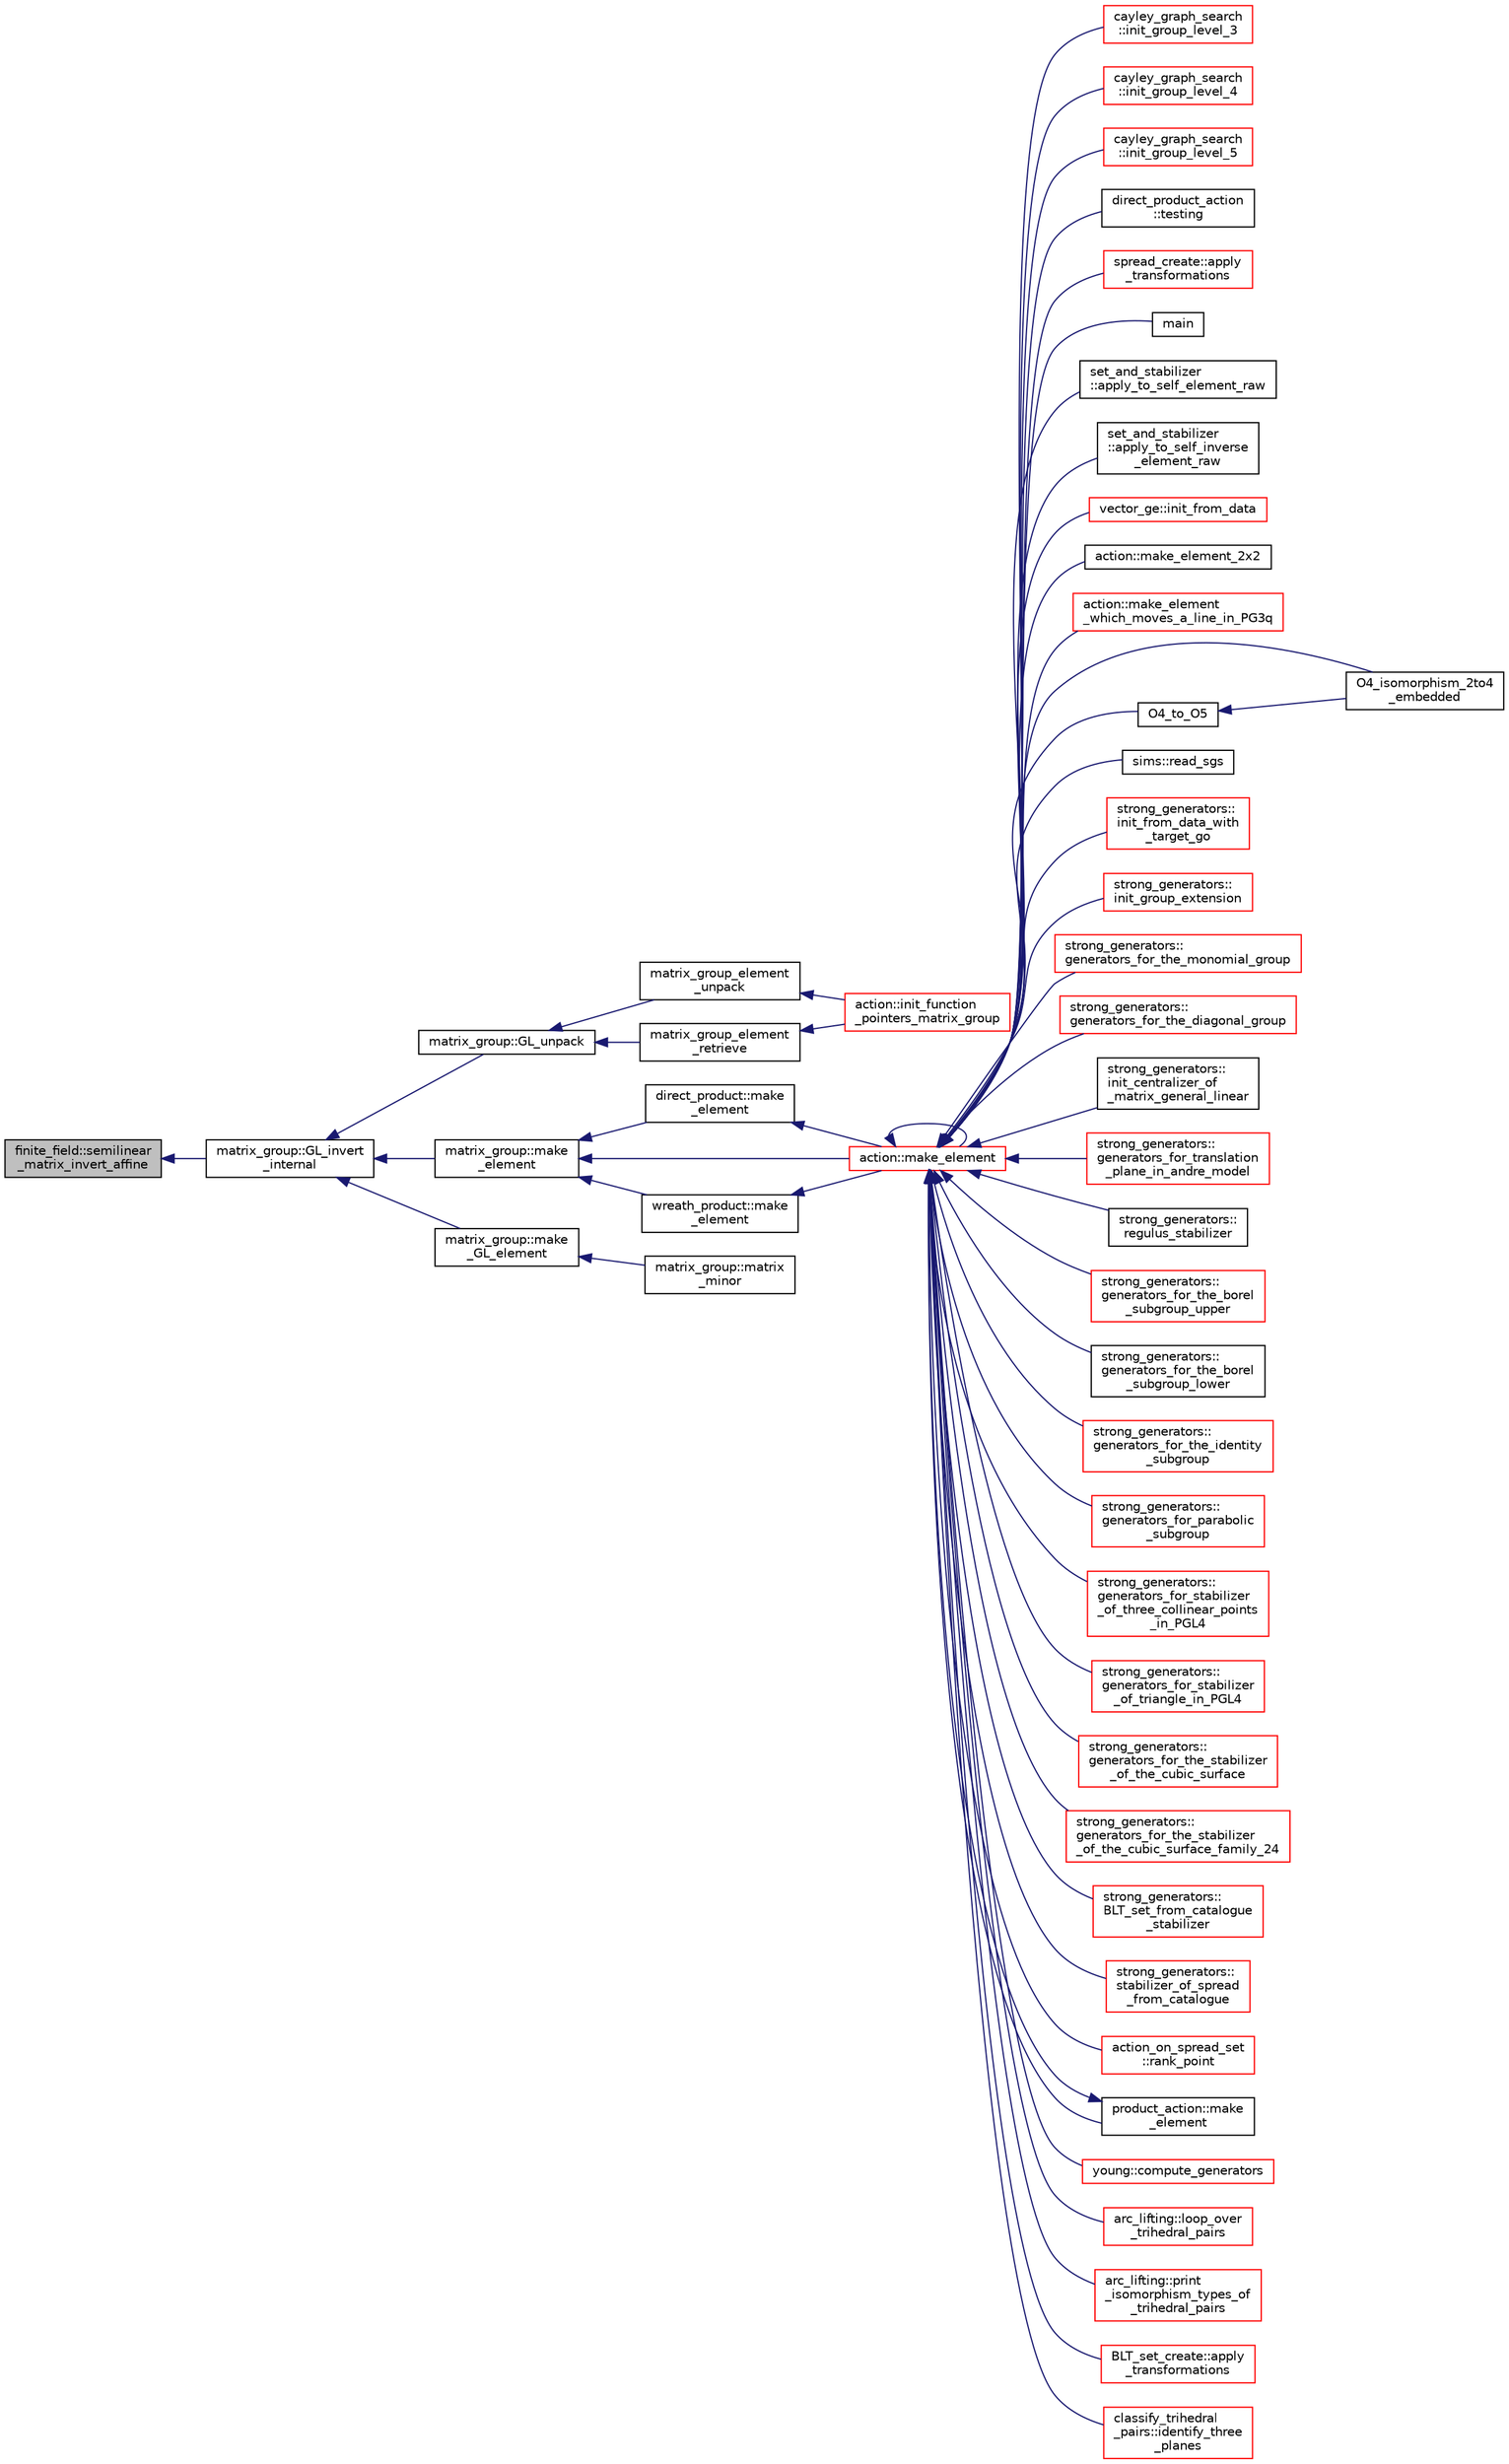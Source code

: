 digraph "finite_field::semilinear_matrix_invert_affine"
{
  edge [fontname="Helvetica",fontsize="10",labelfontname="Helvetica",labelfontsize="10"];
  node [fontname="Helvetica",fontsize="10",shape=record];
  rankdir="LR";
  Node18307 [label="finite_field::semilinear\l_matrix_invert_affine",height=0.2,width=0.4,color="black", fillcolor="grey75", style="filled", fontcolor="black"];
  Node18307 -> Node18308 [dir="back",color="midnightblue",fontsize="10",style="solid",fontname="Helvetica"];
  Node18308 [label="matrix_group::GL_invert\l_internal",height=0.2,width=0.4,color="black", fillcolor="white", style="filled",URL="$d3/ded/classmatrix__group.html#ab2b9f8046dee535722e07a92ec3ab0b6"];
  Node18308 -> Node18309 [dir="back",color="midnightblue",fontsize="10",style="solid",fontname="Helvetica"];
  Node18309 [label="matrix_group::GL_unpack",height=0.2,width=0.4,color="black", fillcolor="white", style="filled",URL="$d3/ded/classmatrix__group.html#ac6a8a5bf87707f613215662a2967fa18"];
  Node18309 -> Node18310 [dir="back",color="midnightblue",fontsize="10",style="solid",fontname="Helvetica"];
  Node18310 [label="matrix_group_element\l_unpack",height=0.2,width=0.4,color="black", fillcolor="white", style="filled",URL="$da/d0a/interface__matrix__group_8_c.html#a3821f8c9d4e26962410c97ad9772b3af"];
  Node18310 -> Node18311 [dir="back",color="midnightblue",fontsize="10",style="solid",fontname="Helvetica"];
  Node18311 [label="action::init_function\l_pointers_matrix_group",height=0.2,width=0.4,color="red", fillcolor="white", style="filled",URL="$d2/d86/classaction.html#a48cbc0106c21fdcb5ec74a9cf8f4e1d8"];
  Node18309 -> Node18353 [dir="back",color="midnightblue",fontsize="10",style="solid",fontname="Helvetica"];
  Node18353 [label="matrix_group_element\l_retrieve",height=0.2,width=0.4,color="black", fillcolor="white", style="filled",URL="$da/d0a/interface__matrix__group_8_c.html#aefc74c0503168b62ff732d3cc131fdc6"];
  Node18353 -> Node18311 [dir="back",color="midnightblue",fontsize="10",style="solid",fontname="Helvetica"];
  Node18308 -> Node18354 [dir="back",color="midnightblue",fontsize="10",style="solid",fontname="Helvetica"];
  Node18354 [label="matrix_group::make\l_element",height=0.2,width=0.4,color="black", fillcolor="white", style="filled",URL="$d3/ded/classmatrix__group.html#adf67c0031ec58afbbc545e65a1cf6845"];
  Node18354 -> Node18355 [dir="back",color="midnightblue",fontsize="10",style="solid",fontname="Helvetica"];
  Node18355 [label="direct_product::make\l_element",height=0.2,width=0.4,color="black", fillcolor="white", style="filled",URL="$dc/daf/classdirect__product.html#a776efa4be66f9b0481d1f012a14c9dde"];
  Node18355 -> Node18356 [dir="back",color="midnightblue",fontsize="10",style="solid",fontname="Helvetica"];
  Node18356 [label="action::make_element",height=0.2,width=0.4,color="red", fillcolor="white", style="filled",URL="$d2/d86/classaction.html#a920fa2a27583fb60bae10e7b282cdd1d"];
  Node18356 -> Node18357 [dir="back",color="midnightblue",fontsize="10",style="solid",fontname="Helvetica"];
  Node18357 [label="cayley_graph_search\l::init_group_level_3",height=0.2,width=0.4,color="red", fillcolor="white", style="filled",URL="$de/dae/classcayley__graph__search.html#a7c936e674e8ea64597fa37ae5aa71c71"];
  Node18356 -> Node18346 [dir="back",color="midnightblue",fontsize="10",style="solid",fontname="Helvetica"];
  Node18346 [label="cayley_graph_search\l::init_group_level_4",height=0.2,width=0.4,color="red", fillcolor="white", style="filled",URL="$de/dae/classcayley__graph__search.html#a6593f90cd91bea8c23fe71acca05655e"];
  Node18356 -> Node18351 [dir="back",color="midnightblue",fontsize="10",style="solid",fontname="Helvetica"];
  Node18351 [label="cayley_graph_search\l::init_group_level_5",height=0.2,width=0.4,color="red", fillcolor="white", style="filled",URL="$de/dae/classcayley__graph__search.html#ab4427f6ab65833dae31a18f44a5d6d7a"];
  Node18356 -> Node18358 [dir="back",color="midnightblue",fontsize="10",style="solid",fontname="Helvetica"];
  Node18358 [label="direct_product_action\l::testing",height=0.2,width=0.4,color="black", fillcolor="white", style="filled",URL="$d3/d78/classdirect__product__action.html#a343dbbfe1b3932d198bfa59b48c7026f"];
  Node18356 -> Node18359 [dir="back",color="midnightblue",fontsize="10",style="solid",fontname="Helvetica"];
  Node18359 [label="spread_create::apply\l_transformations",height=0.2,width=0.4,color="red", fillcolor="white", style="filled",URL="$de/d97/classspread__create.html#af324e4219cba2572fec394ef40e9ee88"];
  Node18356 -> Node18361 [dir="back",color="midnightblue",fontsize="10",style="solid",fontname="Helvetica"];
  Node18361 [label="main",height=0.2,width=0.4,color="black", fillcolor="white", style="filled",URL="$df/df8/surface__classify_8_c.html#a217dbf8b442f20279ea00b898af96f52"];
  Node18356 -> Node18362 [dir="back",color="midnightblue",fontsize="10",style="solid",fontname="Helvetica"];
  Node18362 [label="set_and_stabilizer\l::apply_to_self_element_raw",height=0.2,width=0.4,color="black", fillcolor="white", style="filled",URL="$de/df6/classset__and__stabilizer.html#aa7730cf2de0ea01c59c1fe9e3beeb550"];
  Node18356 -> Node18363 [dir="back",color="midnightblue",fontsize="10",style="solid",fontname="Helvetica"];
  Node18363 [label="set_and_stabilizer\l::apply_to_self_inverse\l_element_raw",height=0.2,width=0.4,color="black", fillcolor="white", style="filled",URL="$de/df6/classset__and__stabilizer.html#aefacb2c9fef9d9ae8224b38185e4eeda"];
  Node18356 -> Node18364 [dir="back",color="midnightblue",fontsize="10",style="solid",fontname="Helvetica"];
  Node18364 [label="vector_ge::init_from_data",height=0.2,width=0.4,color="red", fillcolor="white", style="filled",URL="$d4/d6e/classvector__ge.html#a44b1669e41321b41d93fb5cf957b8bc5"];
  Node18356 -> Node18377 [dir="back",color="midnightblue",fontsize="10",style="solid",fontname="Helvetica"];
  Node18377 [label="action::make_element_2x2",height=0.2,width=0.4,color="black", fillcolor="white", style="filled",URL="$d2/d86/classaction.html#a17fab7163af96b900aae4899bff7332f"];
  Node18356 -> Node18356 [dir="back",color="midnightblue",fontsize="10",style="solid",fontname="Helvetica"];
  Node18356 -> Node18378 [dir="back",color="midnightblue",fontsize="10",style="solid",fontname="Helvetica"];
  Node18378 [label="action::make_element\l_which_moves_a_line_in_PG3q",height=0.2,width=0.4,color="red", fillcolor="white", style="filled",URL="$d2/d86/classaction.html#a926b90c3aafacbf77ffd99d50a8408cb"];
  Node18356 -> Node18387 [dir="back",color="midnightblue",fontsize="10",style="solid",fontname="Helvetica"];
  Node18387 [label="O4_isomorphism_2to4\l_embedded",height=0.2,width=0.4,color="black", fillcolor="white", style="filled",URL="$dc/dd4/group__actions_8h.html#aa6a3808993602713a701a20d3905ebe1"];
  Node18356 -> Node18388 [dir="back",color="midnightblue",fontsize="10",style="solid",fontname="Helvetica"];
  Node18388 [label="O4_to_O5",height=0.2,width=0.4,color="black", fillcolor="white", style="filled",URL="$dc/dd4/group__actions_8h.html#af20467afc2151efb154c3c86ae5e1e5a"];
  Node18388 -> Node18387 [dir="back",color="midnightblue",fontsize="10",style="solid",fontname="Helvetica"];
  Node18356 -> Node18389 [dir="back",color="midnightblue",fontsize="10",style="solid",fontname="Helvetica"];
  Node18389 [label="sims::read_sgs",height=0.2,width=0.4,color="black", fillcolor="white", style="filled",URL="$d9/df3/classsims.html#acc819864b418090e81b8a060cdc384df"];
  Node18356 -> Node18390 [dir="back",color="midnightblue",fontsize="10",style="solid",fontname="Helvetica"];
  Node18390 [label="strong_generators::\linit_from_data_with\l_target_go",height=0.2,width=0.4,color="red", fillcolor="white", style="filled",URL="$dc/d09/classstrong__generators.html#a026182fcca35e7a95aa7583e716585e0"];
  Node18356 -> Node18392 [dir="back",color="midnightblue",fontsize="10",style="solid",fontname="Helvetica"];
  Node18392 [label="strong_generators::\linit_group_extension",height=0.2,width=0.4,color="red", fillcolor="white", style="filled",URL="$dc/d09/classstrong__generators.html#a5e889497cab5e9c522c8c4610ebb8328"];
  Node18356 -> Node18399 [dir="back",color="midnightblue",fontsize="10",style="solid",fontname="Helvetica"];
  Node18399 [label="strong_generators::\lgenerators_for_the_monomial_group",height=0.2,width=0.4,color="red", fillcolor="white", style="filled",URL="$dc/d09/classstrong__generators.html#a504b7cefda70b646b2064f80784d7f8a"];
  Node18356 -> Node18401 [dir="back",color="midnightblue",fontsize="10",style="solid",fontname="Helvetica"];
  Node18401 [label="strong_generators::\lgenerators_for_the_diagonal_group",height=0.2,width=0.4,color="red", fillcolor="white", style="filled",URL="$dc/d09/classstrong__generators.html#a560ff860f139f7f02f293fa7f5f01aff"];
  Node18356 -> Node18403 [dir="back",color="midnightblue",fontsize="10",style="solid",fontname="Helvetica"];
  Node18403 [label="strong_generators::\linit_centralizer_of\l_matrix_general_linear",height=0.2,width=0.4,color="black", fillcolor="white", style="filled",URL="$dc/d09/classstrong__generators.html#a32d3dac9a96e73497b2e8f822d7e0038"];
  Node18356 -> Node18404 [dir="back",color="midnightblue",fontsize="10",style="solid",fontname="Helvetica"];
  Node18404 [label="strong_generators::\lgenerators_for_translation\l_plane_in_andre_model",height=0.2,width=0.4,color="red", fillcolor="white", style="filled",URL="$dc/d09/classstrong__generators.html#aceefa8f4e00918ef0c4e9899a6d892ac"];
  Node18356 -> Node18332 [dir="back",color="midnightblue",fontsize="10",style="solid",fontname="Helvetica"];
  Node18332 [label="strong_generators::\lregulus_stabilizer",height=0.2,width=0.4,color="black", fillcolor="white", style="filled",URL="$dc/d09/classstrong__generators.html#a32e999d14b4168695f2e775ddf2ed7e7"];
  Node18356 -> Node18405 [dir="back",color="midnightblue",fontsize="10",style="solid",fontname="Helvetica"];
  Node18405 [label="strong_generators::\lgenerators_for_the_borel\l_subgroup_upper",height=0.2,width=0.4,color="red", fillcolor="white", style="filled",URL="$dc/d09/classstrong__generators.html#ad2b78850e421039116d2ba4bb4939729"];
  Node18356 -> Node18407 [dir="back",color="midnightblue",fontsize="10",style="solid",fontname="Helvetica"];
  Node18407 [label="strong_generators::\lgenerators_for_the_borel\l_subgroup_lower",height=0.2,width=0.4,color="black", fillcolor="white", style="filled",URL="$dc/d09/classstrong__generators.html#acdadd5e5c979289f36fdaaf6a96d6243"];
  Node18356 -> Node18408 [dir="back",color="midnightblue",fontsize="10",style="solid",fontname="Helvetica"];
  Node18408 [label="strong_generators::\lgenerators_for_the_identity\l_subgroup",height=0.2,width=0.4,color="red", fillcolor="white", style="filled",URL="$dc/d09/classstrong__generators.html#a6af2f0c5e1700eefbaf90ff38892eecc"];
  Node18356 -> Node18410 [dir="back",color="midnightblue",fontsize="10",style="solid",fontname="Helvetica"];
  Node18410 [label="strong_generators::\lgenerators_for_parabolic\l_subgroup",height=0.2,width=0.4,color="red", fillcolor="white", style="filled",URL="$dc/d09/classstrong__generators.html#a5c5c460bc6bc949e865c7e634720847a"];
  Node18356 -> Node18413 [dir="back",color="midnightblue",fontsize="10",style="solid",fontname="Helvetica"];
  Node18413 [label="strong_generators::\lgenerators_for_stabilizer\l_of_three_collinear_points\l_in_PGL4",height=0.2,width=0.4,color="red", fillcolor="white", style="filled",URL="$dc/d09/classstrong__generators.html#a59efd3b79710ccb1dce194a779ebf26e"];
  Node18356 -> Node18416 [dir="back",color="midnightblue",fontsize="10",style="solid",fontname="Helvetica"];
  Node18416 [label="strong_generators::\lgenerators_for_stabilizer\l_of_triangle_in_PGL4",height=0.2,width=0.4,color="red", fillcolor="white", style="filled",URL="$dc/d09/classstrong__generators.html#ad83abfc0148c2cacdfd34d122e579b0c"];
  Node18356 -> Node18417 [dir="back",color="midnightblue",fontsize="10",style="solid",fontname="Helvetica"];
  Node18417 [label="strong_generators::\lgenerators_for_the_stabilizer\l_of_the_cubic_surface",height=0.2,width=0.4,color="red", fillcolor="white", style="filled",URL="$dc/d09/classstrong__generators.html#a606282c1c7c6d98a03ad1f896d9ae4c0"];
  Node18356 -> Node18418 [dir="back",color="midnightblue",fontsize="10",style="solid",fontname="Helvetica"];
  Node18418 [label="strong_generators::\lgenerators_for_the_stabilizer\l_of_the_cubic_surface_family_24",height=0.2,width=0.4,color="red", fillcolor="white", style="filled",URL="$dc/d09/classstrong__generators.html#a984cb3bd1b49e98dbcaa1bbe90bd3077"];
  Node18356 -> Node18421 [dir="back",color="midnightblue",fontsize="10",style="solid",fontname="Helvetica"];
  Node18421 [label="strong_generators::\lBLT_set_from_catalogue\l_stabilizer",height=0.2,width=0.4,color="red", fillcolor="white", style="filled",URL="$dc/d09/classstrong__generators.html#a5745df767149506be3c591359840014f"];
  Node18356 -> Node18422 [dir="back",color="midnightblue",fontsize="10",style="solid",fontname="Helvetica"];
  Node18422 [label="strong_generators::\lstabilizer_of_spread\l_from_catalogue",height=0.2,width=0.4,color="red", fillcolor="white", style="filled",URL="$dc/d09/classstrong__generators.html#aedcc0f18e04cb4190e78d11f1c4b29dd"];
  Node18356 -> Node18424 [dir="back",color="midnightblue",fontsize="10",style="solid",fontname="Helvetica"];
  Node18424 [label="action_on_spread_set\l::rank_point",height=0.2,width=0.4,color="red", fillcolor="white", style="filled",URL="$d2/d7a/classaction__on__spread__set.html#a1d7082bfaaf523ad746fe94685fe2e43"];
  Node18356 -> Node18609 [dir="back",color="midnightblue",fontsize="10",style="solid",fontname="Helvetica"];
  Node18609 [label="product_action::make\l_element",height=0.2,width=0.4,color="black", fillcolor="white", style="filled",URL="$d8/d74/classproduct__action.html#a1d16f9f3a4be7b3ed6ce0825612a3cd8"];
  Node18609 -> Node18356 [dir="back",color="midnightblue",fontsize="10",style="solid",fontname="Helvetica"];
  Node18356 -> Node18610 [dir="back",color="midnightblue",fontsize="10",style="solid",fontname="Helvetica"];
  Node18610 [label="young::compute_generators",height=0.2,width=0.4,color="red", fillcolor="white", style="filled",URL="$dd/d68/classyoung.html#a26c8929e3f3f49437e3241f5d627ee20"];
  Node18356 -> Node18612 [dir="back",color="midnightblue",fontsize="10",style="solid",fontname="Helvetica"];
  Node18612 [label="arc_lifting::loop_over\l_trihedral_pairs",height=0.2,width=0.4,color="red", fillcolor="white", style="filled",URL="$dc/db7/classarc__lifting.html#a30126f5ed4126d604c191aa4d1f7505a"];
  Node18356 -> Node18613 [dir="back",color="midnightblue",fontsize="10",style="solid",fontname="Helvetica"];
  Node18613 [label="arc_lifting::print\l_isomorphism_types_of\l_trihedral_pairs",height=0.2,width=0.4,color="red", fillcolor="white", style="filled",URL="$dc/db7/classarc__lifting.html#ac2ea90f2acf97c870a7f46f7b125b8b7"];
  Node18356 -> Node18615 [dir="back",color="midnightblue",fontsize="10",style="solid",fontname="Helvetica"];
  Node18615 [label="BLT_set_create::apply\l_transformations",height=0.2,width=0.4,color="red", fillcolor="white", style="filled",URL="$d4/d40/class_b_l_t__set__create.html#ab39c77dca057b334e270fadee6c26c2c"];
  Node18356 -> Node18616 [dir="back",color="midnightblue",fontsize="10",style="solid",fontname="Helvetica"];
  Node18616 [label="classify_trihedral\l_pairs::identify_three\l_planes",height=0.2,width=0.4,color="red", fillcolor="white", style="filled",URL="$d1/d21/classclassify__trihedral__pairs.html#a0c39bec96db456430eb119aa573f6d25"];
  Node18354 -> Node18625 [dir="back",color="midnightblue",fontsize="10",style="solid",fontname="Helvetica"];
  Node18625 [label="wreath_product::make\l_element",height=0.2,width=0.4,color="black", fillcolor="white", style="filled",URL="$d8/dfa/classwreath__product.html#ac47838a579877034b1d2b4cd897625c1"];
  Node18625 -> Node18356 [dir="back",color="midnightblue",fontsize="10",style="solid",fontname="Helvetica"];
  Node18354 -> Node18356 [dir="back",color="midnightblue",fontsize="10",style="solid",fontname="Helvetica"];
  Node18308 -> Node18626 [dir="back",color="midnightblue",fontsize="10",style="solid",fontname="Helvetica"];
  Node18626 [label="matrix_group::make\l_GL_element",height=0.2,width=0.4,color="black", fillcolor="white", style="filled",URL="$d3/ded/classmatrix__group.html#ab60cc02d4fb6b9c8f4e20bf8248966a5"];
  Node18626 -> Node18627 [dir="back",color="midnightblue",fontsize="10",style="solid",fontname="Helvetica"];
  Node18627 [label="matrix_group::matrix\l_minor",height=0.2,width=0.4,color="black", fillcolor="white", style="filled",URL="$d3/ded/classmatrix__group.html#a1eb842c65e2c0bad4a65b90c98882307"];
}
